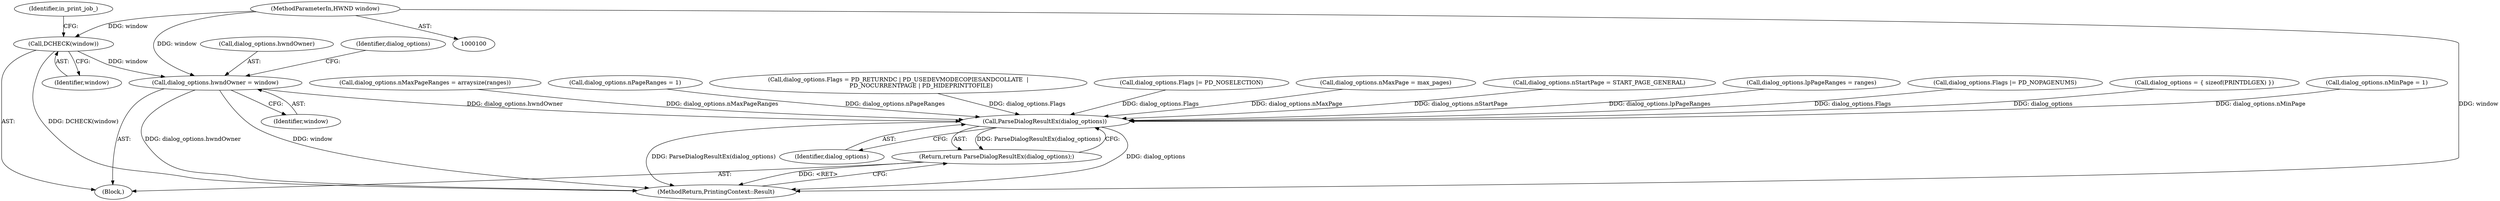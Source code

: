 digraph "1_Chrome_fc790462b4f248712bbc8c3734664dd6b05f80f2_5@del" {
"1000101" [label="(MethodParameterIn,HWND window)"];
"1000105" [label="(Call,DCHECK(window))"];
"1000116" [label="(Call,dialog_options.hwndOwner = window)"];
"1000213" [label="(Call,ParseDialogResultEx(dialog_options))"];
"1000212" [label="(Return,return ParseDialogResultEx(dialog_options);)"];
"1000121" [label="(Call,dialog_options.Flags = PD_RETURNDC | PD_USEDEVMODECOPIESANDCOLLATE  |\n                         PD_NOCURRENTPAGE | PD_HIDEPRINTTOFILE)"];
"1000214" [label="(Identifier,dialog_options)"];
"1000109" [label="(Identifier,in_print_job_)"];
"1000116" [label="(Call,dialog_options.hwndOwner = window)"];
"1000135" [label="(Call,dialog_options.Flags |= PD_NOSELECTION)"];
"1000213" [label="(Call,ParseDialogResultEx(dialog_options))"];
"1000104" [label="(Block,)"];
"1000184" [label="(Call,dialog_options.nMaxPage = max_pages)"];
"1000141" [label="(Call,dialog_options.nStartPage = START_PAGE_GENERAL)"];
"1000189" [label="(Call,dialog_options.lpPageRanges = ranges)"];
"1000196" [label="(Call,dialog_options.Flags |= PD_NOPAGENUMS)"];
"1000117" [label="(Call,dialog_options.hwndOwner)"];
"1000114" [label="(Call,dialog_options = { sizeof(PRINTDLGEX) })"];
"1000120" [label="(Identifier,window)"];
"1000123" [label="(Identifier,dialog_options)"];
"1000179" [label="(Call,dialog_options.nMinPage = 1)"];
"1000101" [label="(MethodParameterIn,HWND window)"];
"1000173" [label="(Call,dialog_options.nMaxPageRanges = arraysize(ranges))"];
"1000106" [label="(Identifier,window)"];
"1000105" [label="(Call,DCHECK(window))"];
"1000215" [label="(MethodReturn,PrintingContext::Result)"];
"1000168" [label="(Call,dialog_options.nPageRanges = 1)"];
"1000212" [label="(Return,return ParseDialogResultEx(dialog_options);)"];
"1000101" -> "1000100"  [label="AST: "];
"1000101" -> "1000215"  [label="DDG: window"];
"1000101" -> "1000105"  [label="DDG: window"];
"1000101" -> "1000116"  [label="DDG: window"];
"1000105" -> "1000104"  [label="AST: "];
"1000105" -> "1000106"  [label="CFG: "];
"1000106" -> "1000105"  [label="AST: "];
"1000109" -> "1000105"  [label="CFG: "];
"1000105" -> "1000215"  [label="DDG: DCHECK(window)"];
"1000105" -> "1000116"  [label="DDG: window"];
"1000116" -> "1000104"  [label="AST: "];
"1000116" -> "1000120"  [label="CFG: "];
"1000117" -> "1000116"  [label="AST: "];
"1000120" -> "1000116"  [label="AST: "];
"1000123" -> "1000116"  [label="CFG: "];
"1000116" -> "1000215"  [label="DDG: dialog_options.hwndOwner"];
"1000116" -> "1000215"  [label="DDG: window"];
"1000116" -> "1000213"  [label="DDG: dialog_options.hwndOwner"];
"1000213" -> "1000212"  [label="AST: "];
"1000213" -> "1000214"  [label="CFG: "];
"1000214" -> "1000213"  [label="AST: "];
"1000212" -> "1000213"  [label="CFG: "];
"1000213" -> "1000215"  [label="DDG: dialog_options"];
"1000213" -> "1000215"  [label="DDG: ParseDialogResultEx(dialog_options)"];
"1000213" -> "1000212"  [label="DDG: ParseDialogResultEx(dialog_options)"];
"1000141" -> "1000213"  [label="DDG: dialog_options.nStartPage"];
"1000184" -> "1000213"  [label="DDG: dialog_options.nMaxPage"];
"1000196" -> "1000213"  [label="DDG: dialog_options.Flags"];
"1000173" -> "1000213"  [label="DDG: dialog_options.nMaxPageRanges"];
"1000168" -> "1000213"  [label="DDG: dialog_options.nPageRanges"];
"1000189" -> "1000213"  [label="DDG: dialog_options.lpPageRanges"];
"1000114" -> "1000213"  [label="DDG: dialog_options"];
"1000179" -> "1000213"  [label="DDG: dialog_options.nMinPage"];
"1000135" -> "1000213"  [label="DDG: dialog_options.Flags"];
"1000121" -> "1000213"  [label="DDG: dialog_options.Flags"];
"1000212" -> "1000104"  [label="AST: "];
"1000215" -> "1000212"  [label="CFG: "];
"1000212" -> "1000215"  [label="DDG: <RET>"];
}
